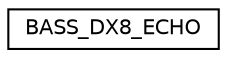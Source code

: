 digraph "Graphical Class Hierarchy"
{
 // LATEX_PDF_SIZE
  edge [fontname="Helvetica",fontsize="10",labelfontname="Helvetica",labelfontsize="10"];
  node [fontname="Helvetica",fontsize="10",shape=record];
  rankdir="LR";
  Node0 [label="BASS_DX8_ECHO",height=0.2,width=0.4,color="black", fillcolor="white", style="filled",URL="$struct_b_a_s_s___d_x8___e_c_h_o.html",tooltip=" "];
}
